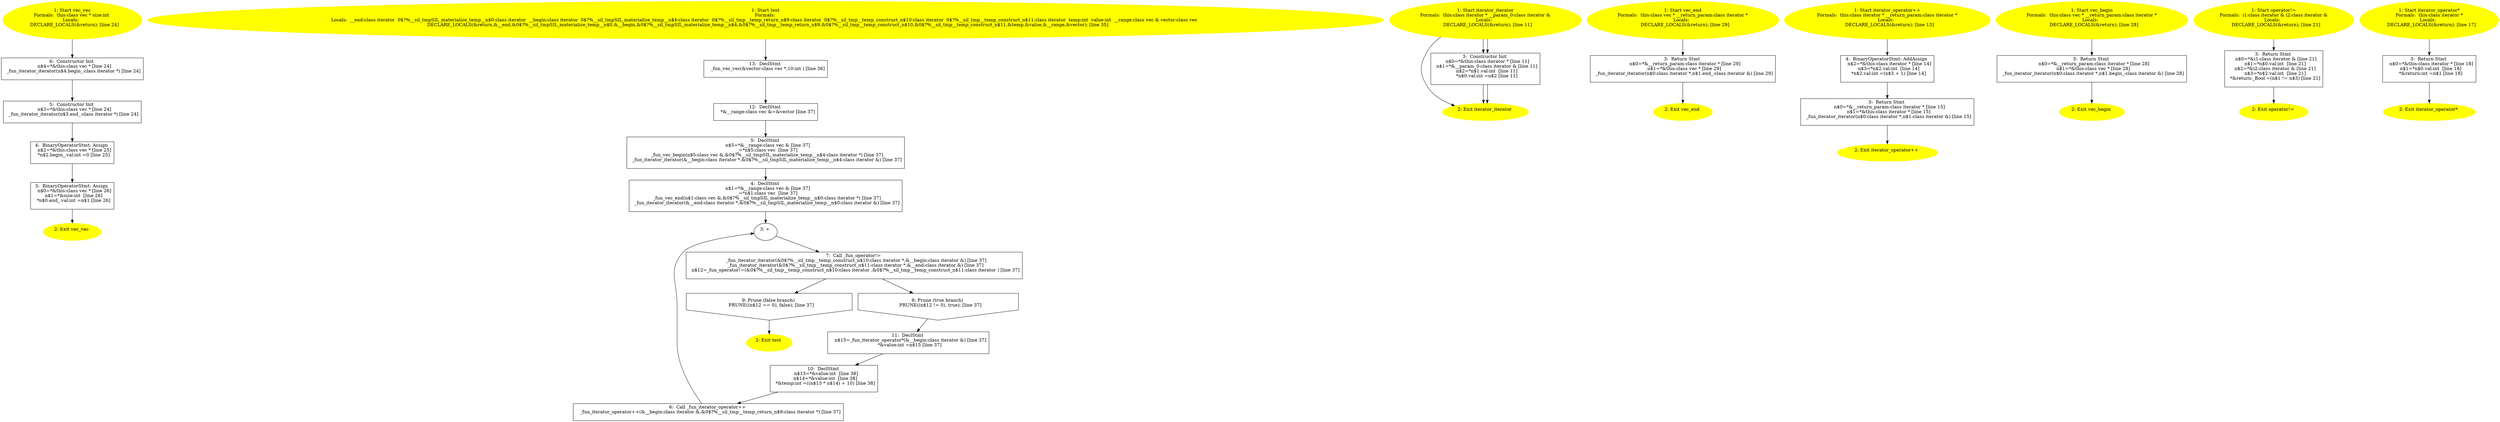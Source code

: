 /* @generated */
digraph iCFG {
"vec_vec6" [label="6:  Constructor Init \n   n$4=*&this:class vec * [line 24]\n  _fun_iterator_iterator(n$4.begin_:class iterator *) [line 24]\n " shape="box"]
	

	 "vec_vec6" -> "vec_vec5" ;
"vec_vec5" [label="5:  Constructor Init \n   n$3=*&this:class vec * [line 24]\n  _fun_iterator_iterator(n$3.end_:class iterator *) [line 24]\n " shape="box"]
	

	 "vec_vec5" -> "vec_vec4" ;
"vec_vec4" [label="4:  BinaryOperatorStmt: Assign \n   n$2=*&this:class vec * [line 25]\n  *n$2.begin_.val:int =0 [line 25]\n " shape="box"]
	

	 "vec_vec4" -> "vec_vec3" ;
"vec_vec3" [label="3:  BinaryOperatorStmt: Assign \n   n$0=*&this:class vec * [line 26]\n  n$1=*&size:int  [line 26]\n  *n$0.end_.val:int =n$1 [line 26]\n " shape="box"]
	

	 "vec_vec3" -> "vec_vec2" ;
"vec_vec2" [label="2: Exit vec_vec \n  " color=yellow style=filled]
	

"vec_vec1" [label="1: Start vec_vec\nFormals:  this:class vec * size:int \nLocals:  \n   DECLARE_LOCALS(&return); [line 24]\n " color=yellow style=filled]
	

	 "vec_vec1" -> "vec_vec6" ;
"test13" [label="13:  DeclStmt \n   _fun_vec_vec(&vector:class vec *,10:int ) [line 36]\n " shape="box"]
	

	 "test13" -> "test12" ;
"test12" [label="12:  DeclStmt \n   *&__range:class vec &=&vector [line 37]\n " shape="box"]
	

	 "test12" -> "test5" ;
"test11" [label="11:  DeclStmt \n   n$15=_fun_iterator_operator*(&__begin:class iterator &) [line 37]\n  *&value:int =n$15 [line 37]\n " shape="box"]
	

	 "test11" -> "test10" ;
"test10" [label="10:  DeclStmt \n   n$13=*&value:int  [line 38]\n  n$14=*&value:int  [line 38]\n  *&temp:int =((n$13 * n$14) + 10) [line 38]\n " shape="box"]
	

	 "test10" -> "test6" ;
"test9" [label="9: Prune (false branch) \n   PRUNE((n$12 == 0), false); [line 37]\n " shape="invhouse"]
	

	 "test9" -> "test2" ;
"test8" [label="8: Prune (true branch) \n   PRUNE((n$12 != 0), true); [line 37]\n " shape="invhouse"]
	

	 "test8" -> "test11" ;
"test7" [label="7:  Call _fun_operator!= \n   _fun_iterator_iterator(&0$?%__sil_tmp__temp_construct_n$10:class iterator *,&__begin:class iterator &) [line 37]\n  _fun_iterator_iterator(&0$?%__sil_tmp__temp_construct_n$11:class iterator *,&__end:class iterator &) [line 37]\n  n$12=_fun_operator!=(&0$?%__sil_tmp__temp_construct_n$10:class iterator ,&0$?%__sil_tmp__temp_construct_n$11:class iterator ) [line 37]\n " shape="box"]
	

	 "test7" -> "test8" ;
	 "test7" -> "test9" ;
"test6" [label="6:  Call _fun_iterator_operator++ \n   _fun_iterator_operator++(&__begin:class iterator &,&0$?%__sil_tmp__temp_return_n$9:class iterator *) [line 37]\n " shape="box"]
	

	 "test6" -> "test3" ;
"test5" [label="5:  DeclStmt \n   n$5=*&__range:class vec & [line 37]\n  _=*n$5:class vec  [line 37]\n  _fun_vec_begin(n$5:class vec &,&0$?%__sil_tmpSIL_materialize_temp__n$4:class iterator *) [line 37]\n  _fun_iterator_iterator(&__begin:class iterator *,&0$?%__sil_tmpSIL_materialize_temp__n$4:class iterator &) [line 37]\n " shape="box"]
	

	 "test5" -> "test4" ;
"test4" [label="4:  DeclStmt \n   n$1=*&__range:class vec & [line 37]\n  _=*n$1:class vec  [line 37]\n  _fun_vec_end(n$1:class vec &,&0$?%__sil_tmpSIL_materialize_temp__n$0:class iterator *) [line 37]\n  _fun_iterator_iterator(&__end:class iterator *,&0$?%__sil_tmpSIL_materialize_temp__n$0:class iterator &) [line 37]\n " shape="box"]
	

	 "test4" -> "test3" ;
"test3" [label="3: + \n  " ]
	

	 "test3" -> "test7" ;
"test2" [label="2: Exit test \n  " color=yellow style=filled]
	

"test1" [label="1: Start test\nFormals: \nLocals:  __end:class iterator  0$?%__sil_tmpSIL_materialize_temp__n$0:class iterator  __begin:class iterator  0$?%__sil_tmpSIL_materialize_temp__n$4:class iterator  0$?%__sil_tmp__temp_return_n$9:class iterator  0$?%__sil_tmp__temp_construct_n$10:class iterator  0$?%__sil_tmp__temp_construct_n$11:class iterator  temp:int  value:int  __range:class vec & vector:class vec  \n   DECLARE_LOCALS(&return,&__end,&0$?%__sil_tmpSIL_materialize_temp__n$0,&__begin,&0$?%__sil_tmpSIL_materialize_temp__n$4,&0$?%__sil_tmp__temp_return_n$9,&0$?%__sil_tmp__temp_construct_n$10,&0$?%__sil_tmp__temp_construct_n$11,&temp,&value,&__range,&vector); [line 35]\n " color=yellow style=filled]
	

	 "test1" -> "test13" ;
"iterator_iterator2" [label="2: Exit iterator_iterator \n  " color=yellow style=filled]
	

"iterator_iterator1" [label="1: Start iterator_iterator\nFormals:  this:class iterator *\nLocals:  \n   DECLARE_LOCALS(&return); [line 11]\n " color=yellow style=filled]
	

	 "iterator_iterator1" -> "iterator_iterator2" ;
"vec_end3" [label="3:  Return Stmt \n   n$0=*&__return_param:class iterator * [line 29]\n  n$1=*&this:class vec * [line 29]\n  _fun_iterator_iterator(n$0:class iterator *,n$1.end_:class iterator &) [line 29]\n " shape="box"]
	

	 "vec_end3" -> "vec_end2" ;
"vec_end2" [label="2: Exit vec_end \n  " color=yellow style=filled]
	

"vec_end1" [label="1: Start vec_end\nFormals:  this:class vec * __return_param:class iterator *\nLocals:  \n   DECLARE_LOCALS(&return); [line 29]\n " color=yellow style=filled]
	

	 "vec_end1" -> "vec_end3" ;
"iterator_operator++4" [label="4:  BinaryOperatorStmt: AddAssign \n   n$2=*&this:class iterator * [line 14]\n  n$3=*n$2.val:int  [line 14]\n  *n$2.val:int =(n$3 + 1) [line 14]\n " shape="box"]
	

	 "iterator_operator++4" -> "iterator_operator++3" ;
"iterator_operator++3" [label="3:  Return Stmt \n   n$0=*&__return_param:class iterator * [line 15]\n  n$1=*&this:class iterator * [line 15]\n  _fun_iterator_iterator(n$0:class iterator *,n$1:class iterator &) [line 15]\n " shape="box"]
	

	 "iterator_operator++3" -> "iterator_operator++2" ;
"iterator_operator++2" [label="2: Exit iterator_operator++ \n  " color=yellow style=filled]
	

"iterator_operator++1" [label="1: Start iterator_operator++\nFormals:  this:class iterator * __return_param:class iterator *\nLocals:  \n   DECLARE_LOCALS(&return); [line 13]\n " color=yellow style=filled]
	

	 "iterator_operator++1" -> "iterator_operator++4" ;
"iterator_iterator3" [label="3:  Constructor Init \n   n$0=*&this:class iterator * [line 11]\n  n$1=*&__param_0:class iterator & [line 11]\n  n$2=*n$1.val:int  [line 11]\n  *n$0.val:int =n$2 [line 11]\n " shape="box"]
	

	 "iterator_iterator3" -> "iterator_iterator2" ;
"iterator_iterator2" [label="2: Exit iterator_iterator \n  " color=yellow style=filled]
	

"iterator_iterator1" [label="1: Start iterator_iterator\nFormals:  this:class iterator * __param_0:class iterator &\nLocals:  \n   DECLARE_LOCALS(&return); [line 11]\n " color=yellow style=filled]
	

	 "iterator_iterator1" -> "iterator_iterator3" ;
"vec_begin3" [label="3:  Return Stmt \n   n$0=*&__return_param:class iterator * [line 28]\n  n$1=*&this:class vec * [line 28]\n  _fun_iterator_iterator(n$0:class iterator *,n$1.begin_:class iterator &) [line 28]\n " shape="box"]
	

	 "vec_begin3" -> "vec_begin2" ;
"vec_begin2" [label="2: Exit vec_begin \n  " color=yellow style=filled]
	

"vec_begin1" [label="1: Start vec_begin\nFormals:  this:class vec * __return_param:class iterator *\nLocals:  \n   DECLARE_LOCALS(&return); [line 28]\n " color=yellow style=filled]
	

	 "vec_begin1" -> "vec_begin3" ;
"operator!=3" [label="3:  Return Stmt \n   n$0=*&i1:class iterator & [line 21]\n  n$1=*n$0.val:int  [line 21]\n  n$2=*&i2:class iterator & [line 21]\n  n$3=*n$2.val:int  [line 21]\n  *&return:_Bool =(n$1 != n$3) [line 21]\n " shape="box"]
	

	 "operator!=3" -> "operator!=2" ;
"operator!=2" [label="2: Exit operator!= \n  " color=yellow style=filled]
	

"operator!=1" [label="1: Start operator!=\nFormals:  i1:class iterator & i2:class iterator &\nLocals:  \n   DECLARE_LOCALS(&return); [line 21]\n " color=yellow style=filled]
	

	 "operator!=1" -> "operator!=3" ;
"iterator_iterator3" [label="3:  Constructor Init \n   n$0=*&this:class iterator * [line 11]\n  n$1=*&__param_0:class iterator & [line 11]\n  n$2=*n$1.val:int  [line 11]\n  *n$0.val:int =n$2 [line 11]\n " shape="box"]
	

	 "iterator_iterator3" -> "iterator_iterator2" ;
"iterator_iterator2" [label="2: Exit iterator_iterator \n  " color=yellow style=filled]
	

"iterator_iterator1" [label="1: Start iterator_iterator\nFormals:  this:class iterator * __param_0:class iterator &\nLocals:  \n   DECLARE_LOCALS(&return); [line 11]\n " color=yellow style=filled]
	

	 "iterator_iterator1" -> "iterator_iterator3" ;
"iterator_operator*3" [label="3:  Return Stmt \n   n$0=*&this:class iterator * [line 18]\n  n$1=*n$0.val:int  [line 18]\n  *&return:int =n$1 [line 18]\n " shape="box"]
	

	 "iterator_operator*3" -> "iterator_operator*2" ;
"iterator_operator*2" [label="2: Exit iterator_operator* \n  " color=yellow style=filled]
	

"iterator_operator*1" [label="1: Start iterator_operator*\nFormals:  this:class iterator *\nLocals:  \n   DECLARE_LOCALS(&return); [line 17]\n " color=yellow style=filled]
	

	 "iterator_operator*1" -> "iterator_operator*3" ;
}

